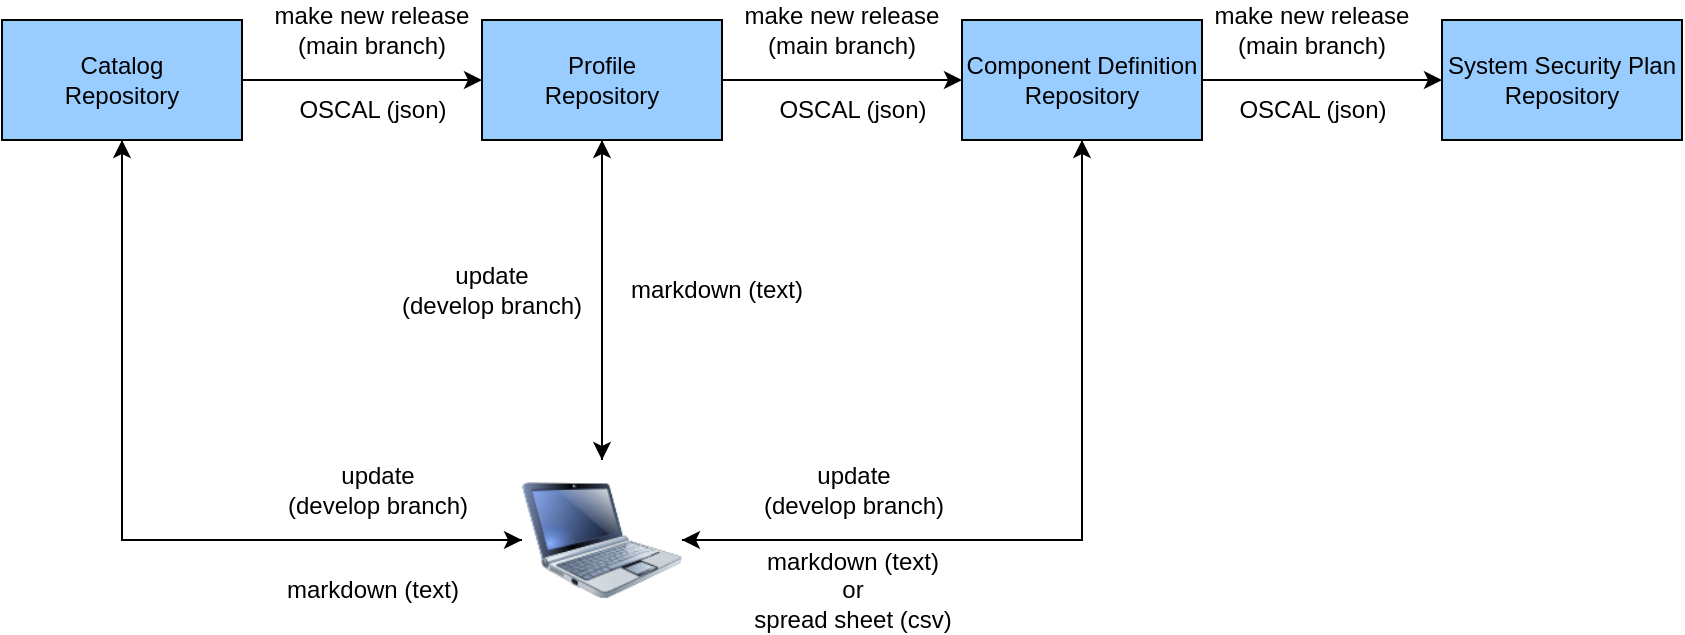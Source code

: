 <mxfile version="21.4.0" type="device">
  <diagram name="Page-1" id="7Op3Q4ZDGr17e438U9Hy">
    <mxGraphModel dx="1173" dy="739" grid="1" gridSize="10" guides="1" tooltips="1" connect="1" arrows="1" fold="1" page="1" pageScale="1" pageWidth="850" pageHeight="1100" math="0" shadow="0">
      <root>
        <mxCell id="0" />
        <mxCell id="1" parent="0" />
        <mxCell id="dB-sphNYbCqaDcN1duXU-4" style="edgeStyle=orthogonalEdgeStyle;rounded=0;orthogonalLoop=1;jettySize=auto;html=1;exitX=1;exitY=0.5;exitDx=0;exitDy=0;entryX=0;entryY=0.5;entryDx=0;entryDy=0;" edge="1" parent="1" source="dB-sphNYbCqaDcN1duXU-1" target="dB-sphNYbCqaDcN1duXU-2">
          <mxGeometry relative="1" as="geometry" />
        </mxCell>
        <mxCell id="dB-sphNYbCqaDcN1duXU-38" style="edgeStyle=orthogonalEdgeStyle;rounded=0;orthogonalLoop=1;jettySize=auto;html=1;exitX=0.5;exitY=1;exitDx=0;exitDy=0;entryX=0;entryY=0.5;entryDx=0;entryDy=0;" edge="1" parent="1" source="dB-sphNYbCqaDcN1duXU-1" target="dB-sphNYbCqaDcN1duXU-10">
          <mxGeometry relative="1" as="geometry" />
        </mxCell>
        <mxCell id="dB-sphNYbCqaDcN1duXU-1" value="Catalog&lt;br&gt;Repository" style="rounded=0;whiteSpace=wrap;html=1;fillColor=#99CCFF;" vertex="1" parent="1">
          <mxGeometry y="120" width="120" height="60" as="geometry" />
        </mxCell>
        <mxCell id="dB-sphNYbCqaDcN1duXU-5" style="edgeStyle=orthogonalEdgeStyle;rounded=0;orthogonalLoop=1;jettySize=auto;html=1;exitX=1;exitY=0.5;exitDx=0;exitDy=0;entryX=0;entryY=0.5;entryDx=0;entryDy=0;" edge="1" parent="1" source="dB-sphNYbCqaDcN1duXU-2" target="dB-sphNYbCqaDcN1duXU-3">
          <mxGeometry relative="1" as="geometry" />
        </mxCell>
        <mxCell id="dB-sphNYbCqaDcN1duXU-16" style="edgeStyle=orthogonalEdgeStyle;rounded=0;orthogonalLoop=1;jettySize=auto;html=1;exitX=0.5;exitY=1;exitDx=0;exitDy=0;entryX=0.5;entryY=0;entryDx=0;entryDy=0;" edge="1" parent="1" source="dB-sphNYbCqaDcN1duXU-2" target="dB-sphNYbCqaDcN1duXU-10">
          <mxGeometry relative="1" as="geometry" />
        </mxCell>
        <mxCell id="dB-sphNYbCqaDcN1duXU-2" value="Profile&lt;br&gt;Repository" style="rounded=0;whiteSpace=wrap;html=1;fillColor=#99CCFF;" vertex="1" parent="1">
          <mxGeometry x="240" y="120" width="120" height="60" as="geometry" />
        </mxCell>
        <mxCell id="dB-sphNYbCqaDcN1duXU-21" style="edgeStyle=orthogonalEdgeStyle;rounded=0;orthogonalLoop=1;jettySize=auto;html=1;exitX=0.5;exitY=1;exitDx=0;exitDy=0;entryX=1;entryY=0.5;entryDx=0;entryDy=0;" edge="1" parent="1" source="dB-sphNYbCqaDcN1duXU-3" target="dB-sphNYbCqaDcN1duXU-10">
          <mxGeometry relative="1" as="geometry" />
        </mxCell>
        <mxCell id="dB-sphNYbCqaDcN1duXU-35" style="edgeStyle=orthogonalEdgeStyle;rounded=0;orthogonalLoop=1;jettySize=auto;html=1;exitX=1;exitY=0.5;exitDx=0;exitDy=0;entryX=0;entryY=0.5;entryDx=0;entryDy=0;" edge="1" parent="1" source="dB-sphNYbCqaDcN1duXU-3" target="dB-sphNYbCqaDcN1duXU-34">
          <mxGeometry relative="1" as="geometry" />
        </mxCell>
        <mxCell id="dB-sphNYbCqaDcN1duXU-3" value="Component Definition&lt;br&gt;Repository" style="rounded=0;whiteSpace=wrap;html=1;fillColor=#99CCFF;" vertex="1" parent="1">
          <mxGeometry x="480" y="120" width="120" height="60" as="geometry" />
        </mxCell>
        <mxCell id="dB-sphNYbCqaDcN1duXU-6" value="make new release (main branch)" style="text;html=1;strokeColor=none;fillColor=none;align=center;verticalAlign=middle;whiteSpace=wrap;rounded=0;" vertex="1" parent="1">
          <mxGeometry x="120" y="110" width="130" height="30" as="geometry" />
        </mxCell>
        <mxCell id="dB-sphNYbCqaDcN1duXU-8" value="OSCAL (json)" style="text;html=1;strokeColor=none;fillColor=none;align=center;verticalAlign=middle;whiteSpace=wrap;rounded=0;" vertex="1" parent="1">
          <mxGeometry x="142.5" y="150" width="85" height="30" as="geometry" />
        </mxCell>
        <mxCell id="dB-sphNYbCqaDcN1duXU-15" style="edgeStyle=orthogonalEdgeStyle;rounded=0;orthogonalLoop=1;jettySize=auto;html=1;exitX=0.5;exitY=0;exitDx=0;exitDy=0;entryX=0.5;entryY=1;entryDx=0;entryDy=0;" edge="1" parent="1" source="dB-sphNYbCqaDcN1duXU-10" target="dB-sphNYbCqaDcN1duXU-2">
          <mxGeometry relative="1" as="geometry" />
        </mxCell>
        <mxCell id="dB-sphNYbCqaDcN1duXU-19" style="edgeStyle=orthogonalEdgeStyle;rounded=0;orthogonalLoop=1;jettySize=auto;html=1;exitX=1;exitY=0.5;exitDx=0;exitDy=0;entryX=1;entryY=0.5;entryDx=0;entryDy=0;" edge="1" parent="1" source="dB-sphNYbCqaDcN1duXU-10" target="dB-sphNYbCqaDcN1duXU-10">
          <mxGeometry relative="1" as="geometry" />
        </mxCell>
        <mxCell id="dB-sphNYbCqaDcN1duXU-20" style="edgeStyle=orthogonalEdgeStyle;rounded=0;orthogonalLoop=1;jettySize=auto;html=1;exitX=1;exitY=0.5;exitDx=0;exitDy=0;entryX=0.5;entryY=1;entryDx=0;entryDy=0;" edge="1" parent="1" source="dB-sphNYbCqaDcN1duXU-10" target="dB-sphNYbCqaDcN1duXU-3">
          <mxGeometry relative="1" as="geometry" />
        </mxCell>
        <mxCell id="dB-sphNYbCqaDcN1duXU-33" style="edgeStyle=orthogonalEdgeStyle;rounded=0;orthogonalLoop=1;jettySize=auto;html=1;exitX=0;exitY=0.5;exitDx=0;exitDy=0;entryX=0.5;entryY=1;entryDx=0;entryDy=0;" edge="1" parent="1" source="dB-sphNYbCqaDcN1duXU-10" target="dB-sphNYbCqaDcN1duXU-1">
          <mxGeometry relative="1" as="geometry" />
        </mxCell>
        <mxCell id="dB-sphNYbCqaDcN1duXU-10" value="" style="image;html=1;image=img/lib/clip_art/computers/Netbook_128x128.png" vertex="1" parent="1">
          <mxGeometry x="260" y="340" width="80" height="80" as="geometry" />
        </mxCell>
        <mxCell id="dB-sphNYbCqaDcN1duXU-17" value="update&lt;br&gt;(develop branch)" style="text;html=1;strokeColor=none;fillColor=none;align=center;verticalAlign=middle;whiteSpace=wrap;rounded=0;" vertex="1" parent="1">
          <mxGeometry x="190" y="240" width="110" height="30" as="geometry" />
        </mxCell>
        <mxCell id="dB-sphNYbCqaDcN1duXU-27" value="make new release (main branch)" style="text;html=1;strokeColor=none;fillColor=none;align=center;verticalAlign=middle;whiteSpace=wrap;rounded=0;" vertex="1" parent="1">
          <mxGeometry x="355" y="110" width="130" height="30" as="geometry" />
        </mxCell>
        <mxCell id="dB-sphNYbCqaDcN1duXU-28" value="OSCAL (json)" style="text;html=1;strokeColor=none;fillColor=none;align=center;verticalAlign=middle;whiteSpace=wrap;rounded=0;" vertex="1" parent="1">
          <mxGeometry x="383" y="150" width="85" height="30" as="geometry" />
        </mxCell>
        <mxCell id="dB-sphNYbCqaDcN1duXU-29" value="update&lt;br&gt;(develop branch)" style="text;html=1;strokeColor=none;fillColor=none;align=center;verticalAlign=middle;whiteSpace=wrap;rounded=0;" vertex="1" parent="1">
          <mxGeometry x="132.5" y="340" width="110" height="30" as="geometry" />
        </mxCell>
        <mxCell id="dB-sphNYbCqaDcN1duXU-30" value="update&lt;br&gt;(develop branch)" style="text;html=1;strokeColor=none;fillColor=none;align=center;verticalAlign=middle;whiteSpace=wrap;rounded=0;" vertex="1" parent="1">
          <mxGeometry x="370.5" y="340" width="110" height="30" as="geometry" />
        </mxCell>
        <mxCell id="dB-sphNYbCqaDcN1duXU-31" value="markdown (text)&lt;br&gt;or&lt;br&gt;spread sheet (csv)" style="text;html=1;strokeColor=none;fillColor=none;align=center;verticalAlign=middle;whiteSpace=wrap;rounded=0;" vertex="1" parent="1">
          <mxGeometry x="368" y="390" width="115" height="30" as="geometry" />
        </mxCell>
        <mxCell id="dB-sphNYbCqaDcN1duXU-32" value="markdown (text)" style="text;html=1;strokeColor=none;fillColor=none;align=center;verticalAlign=middle;whiteSpace=wrap;rounded=0;" vertex="1" parent="1">
          <mxGeometry x="127.5" y="390" width="115" height="30" as="geometry" />
        </mxCell>
        <mxCell id="dB-sphNYbCqaDcN1duXU-34" value="System Security Plan&lt;br&gt;Repository" style="rounded=0;whiteSpace=wrap;html=1;fillColor=#99CCFF;" vertex="1" parent="1">
          <mxGeometry x="720" y="120" width="120" height="60" as="geometry" />
        </mxCell>
        <mxCell id="dB-sphNYbCqaDcN1duXU-36" value="make new release (main branch)" style="text;html=1;strokeColor=none;fillColor=none;align=center;verticalAlign=middle;whiteSpace=wrap;rounded=0;" vertex="1" parent="1">
          <mxGeometry x="590" y="110" width="130" height="30" as="geometry" />
        </mxCell>
        <mxCell id="dB-sphNYbCqaDcN1duXU-37" value="OSCAL (json)" style="text;html=1;strokeColor=none;fillColor=none;align=center;verticalAlign=middle;whiteSpace=wrap;rounded=0;" vertex="1" parent="1">
          <mxGeometry x="612.5" y="150" width="85" height="30" as="geometry" />
        </mxCell>
        <mxCell id="dB-sphNYbCqaDcN1duXU-39" value="markdown (text)" style="text;html=1;strokeColor=none;fillColor=none;align=center;verticalAlign=middle;whiteSpace=wrap;rounded=0;" vertex="1" parent="1">
          <mxGeometry x="300" y="240" width="115" height="30" as="geometry" />
        </mxCell>
      </root>
    </mxGraphModel>
  </diagram>
</mxfile>

